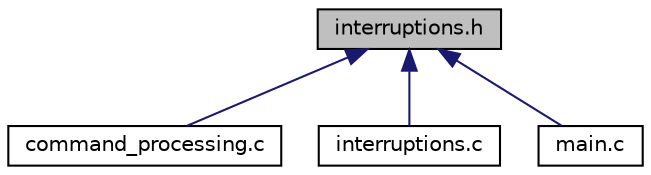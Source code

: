 digraph "interruptions.h"
{
 // LATEX_PDF_SIZE
  edge [fontname="Helvetica",fontsize="10",labelfontname="Helvetica",labelfontsize="10"];
  node [fontname="Helvetica",fontsize="10",shape=record];
  Node1 [label="interruptions.h",height=0.2,width=0.4,color="black", fillcolor="grey75", style="filled", fontcolor="black",tooltip="Interruptions header file."];
  Node1 -> Node2 [dir="back",color="midnightblue",fontsize="10",style="solid"];
  Node2 [label="command_processing.c",height=0.2,width=0.4,color="black", fillcolor="white", style="filled",URL="$command__processing_8c.html",tooltip="Command processing functions."];
  Node1 -> Node3 [dir="back",color="midnightblue",fontsize="10",style="solid"];
  Node3 [label="interruptions.c",height=0.2,width=0.4,color="black", fillcolor="white", style="filled",URL="$interruptions_8c.html",tooltip="Interruption handling and firmware core functions."];
  Node1 -> Node4 [dir="back",color="midnightblue",fontsize="10",style="solid"];
  Node4 [label="main.c",height=0.2,width=0.4,color="black", fillcolor="white", style="filled",URL="$main_8c.html",tooltip="Firmware main file."];
}
